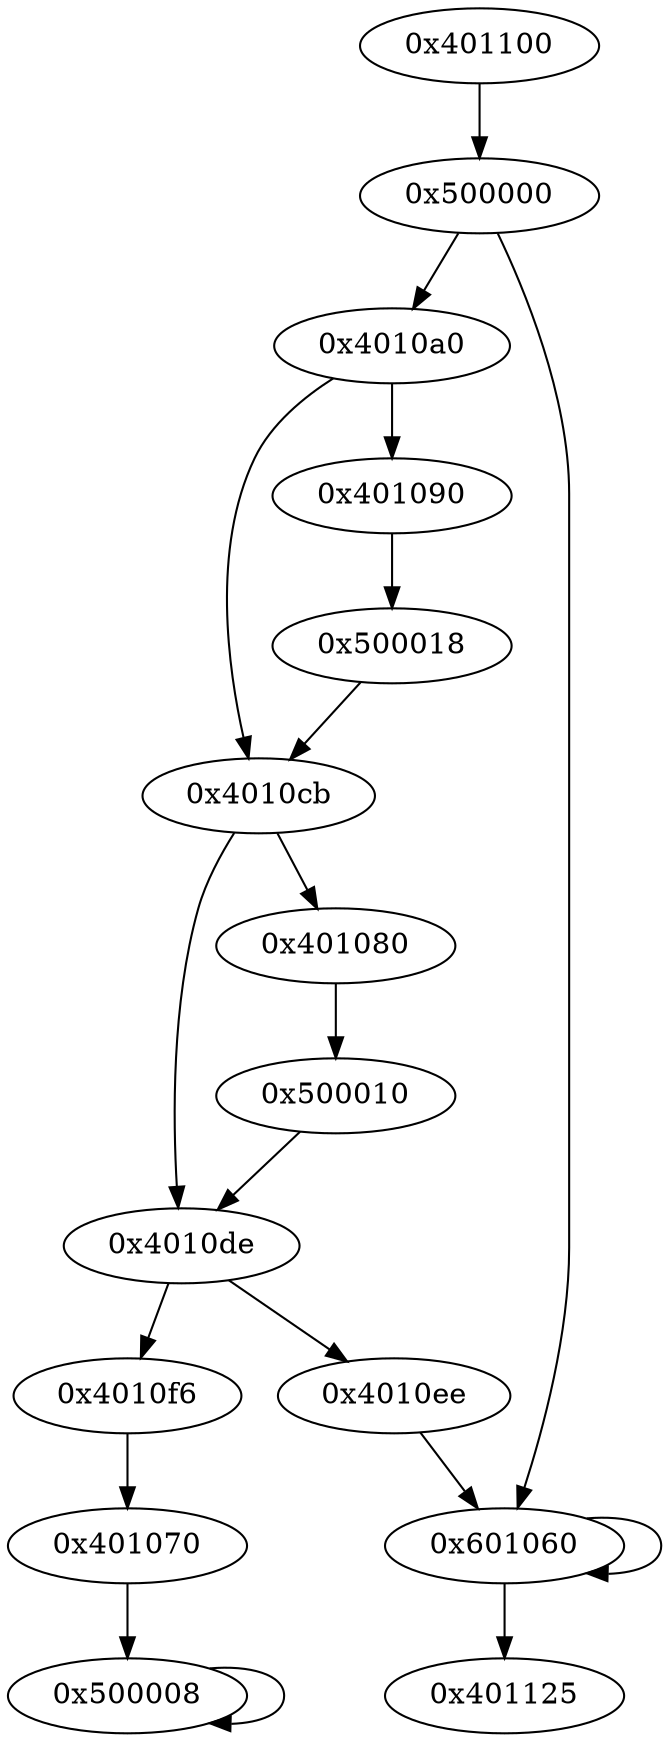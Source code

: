 digraph {
401100 [label="0x401100"];
500000 [label="0x500000"];
"4010a0" [label="0x4010a0"];
401090 [label="0x401090"];
500018 [label="0x500018"];
"4010cb" [label="0x4010cb"];
401080 [label="0x401080"];
500010 [label="0x500010"];
601060 [label="0x601060"];
"4010de" [label="0x4010de"];
"4010ee" [label="0x4010ee"];
"4010f6" [label="0x4010f6"];
401070 [label="0x401070"];
500008 [label="0x500008"];
401125 [label="0x401125"];
401100 -> 500000;
500000 -> "4010a0";
500000 -> 601060;
"4010a0" -> 401090;
"4010a0" -> "4010cb";
401090 -> 500018;
500018 -> "4010cb";
"4010cb" -> 401080;
"4010cb" -> "4010de";
401080 -> 500010;
500010 -> "4010de";
601060 -> 601060;
601060 -> 401125;
"4010de" -> "4010ee";
"4010de" -> "4010f6";
"4010ee" -> 601060;
"4010f6" -> 401070;
401070 -> 500008;
500008 -> 500008;
}
